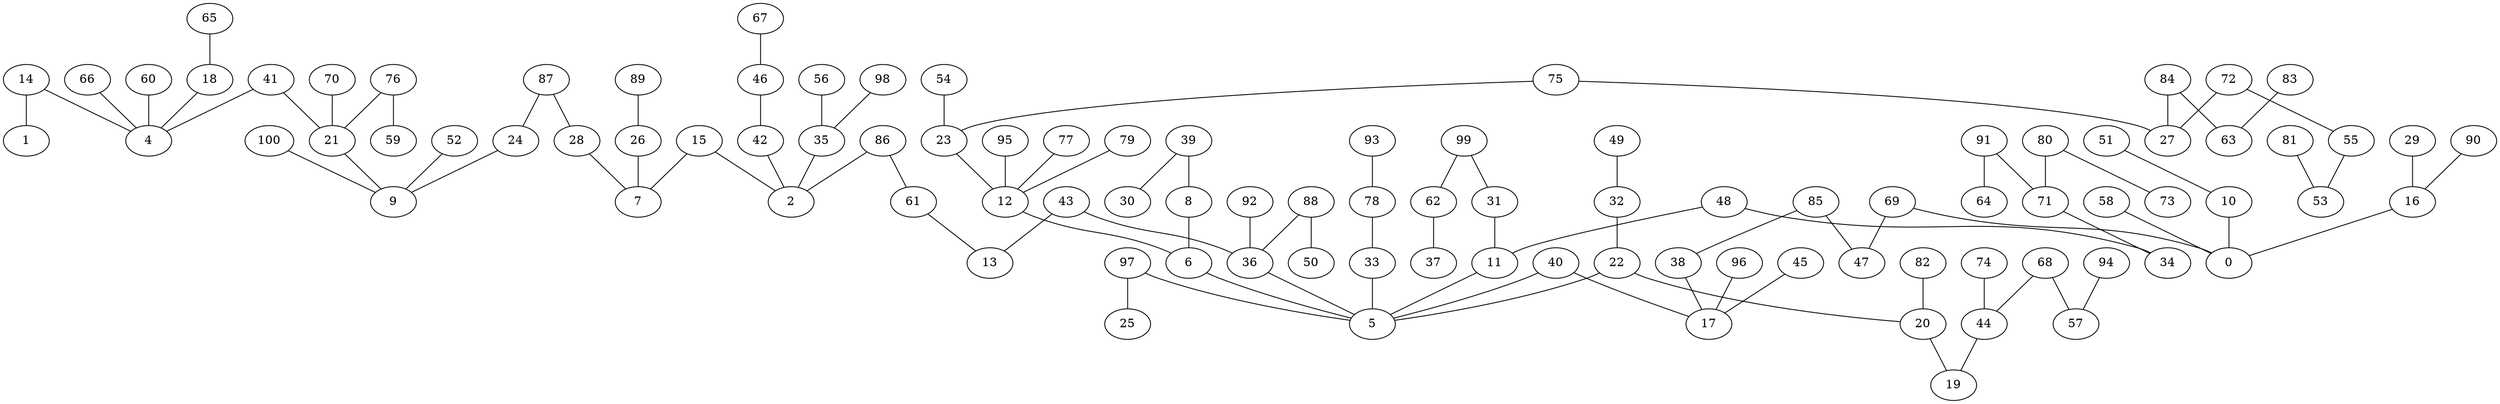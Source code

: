 strict graph G {
1;
14;
4;
18;
65;
41;
21;
76;
59;
9;
24;
87;
28;
7;
15;
2;
86;
61;
13;
43;
36;
5;
40;
17;
45;
38;
85;
47;
69;
0;
10;
51;
16;
29;
90;
58;
96;
22;
20;
82;
19;
44;
68;
57;
94;
74;
32;
49;
6;
12;
95;
23;
75;
27;
84;
63;
83;
72;
55;
53;
81;
54;
77;
79;
8;
39;
30;
11;
48;
34;
71;
91;
64;
80;
73;
31;
99;
62;
37;
33;
78;
93;
97;
25;
88;
50;
92;
42;
46;
67;
35;
98;
56;
26;
89;
52;
100;
70;
66;
60;
86 -- 2;
40 -- 5;
14 -- 4;
77 -- 12;
40 -- 17;
51 -- 10;
56 -- 35;
65 -- 18;
92 -- 36;
41 -- 21;
74 -- 44;
81 -- 53;
35 -- 2;
84 -- 63;
85 -- 47;
82 -- 20;
87 -- 28;
15 -- 7;
39 -- 30;
39 -- 8;
54 -- 23;
97 -- 25;
33 -- 5;
21 -- 9;
93 -- 78;
72 -- 27;
15 -- 2;
88 -- 50;
91 -- 64;
36 -- 5;
18 -- 4;
12 -- 6;
98 -- 35;
8 -- 6;
94 -- 57;
79 -- 12;
62 -- 37;
99 -- 62;
11 -- 5;
80 -- 71;
43 -- 13;
84 -- 27;
20 -- 19;
43 -- 36;
76 -- 59;
22 -- 20;
31 -- 11;
67 -- 46;
85 -- 38;
90 -- 16;
45 -- 17;
89 -- 26;
22 -- 5;
58 -- 0;
61 -- 13;
6 -- 5;
48 -- 34;
16 -- 0;
52 -- 9;
86 -- 61;
76 -- 21;
55 -- 53;
68 -- 44;
28 -- 7;
69 -- 47;
66 -- 4;
87 -- 24;
10 -- 0;
41 -- 4;
91 -- 71;
78 -- 33;
97 -- 5;
80 -- 73;
88 -- 36;
71 -- 34;
48 -- 11;
70 -- 21;
83 -- 63;
60 -- 4;
95 -- 12;
46 -- 42;
29 -- 16;
26 -- 7;
75 -- 23;
42 -- 2;
49 -- 32;
44 -- 19;
24 -- 9;
14 -- 1;
72 -- 55;
96 -- 17;
68 -- 57;
99 -- 31;
69 -- 0;
100 -- 9;
23 -- 12;
32 -- 22;
38 -- 17;
75 -- 27;
}
